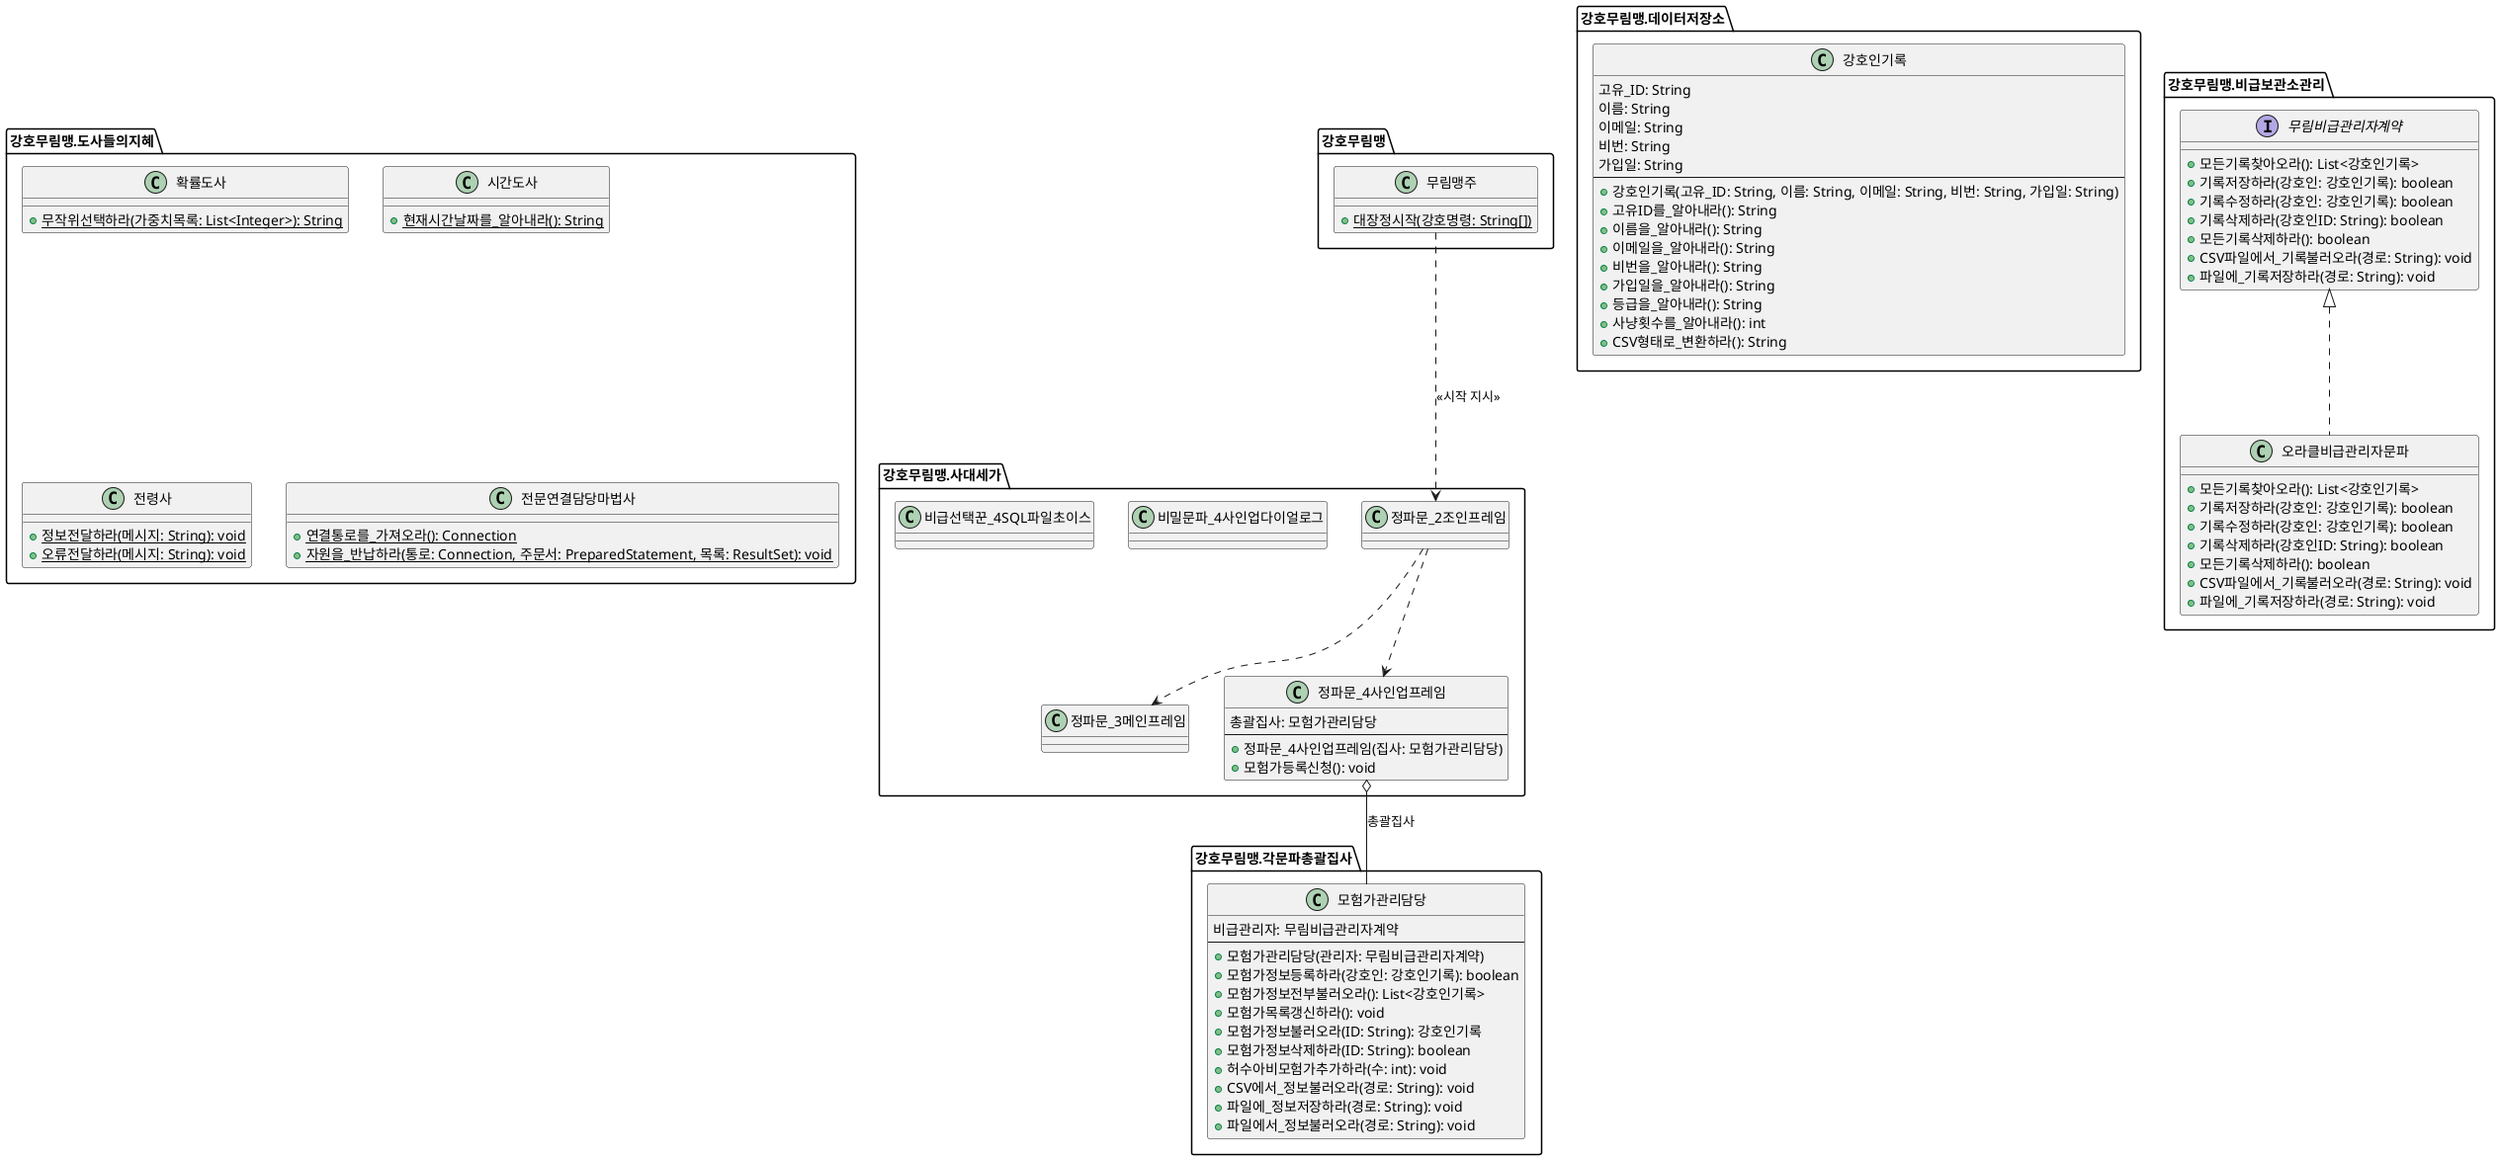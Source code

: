 @startuml
'========================================================
'                  강호 무림맹 시스템 설계도
'                  (Class Diagram 재해석 PlantUML 버전)
'========================================================

' 패키지 정의 (namespace와 유사)
package "강호무림맹" {
    class 무림맹주 {
        + {static} 대장정시작(강호명령: String[])
    }
}

package "강호무림맹.사대세가" as ui {
    class 정파문_2조인프레임 {
    }

    class 정파문_3메인프레임 {
    }

    class 정파문_4사인업프레임 {
        총괄집사: 모험가관리담당
        --
        + 정파문_4사인업프레임(집사: 모험가관리담당)
        + 모험가등록신청(): void
    }

    class 비밀문파_4사인업다이얼로그 {
    }

    class 비급선택꾼_4SQL파일초이스 {
    }
}

package "강호무림맹.각문파총괄집사" as service {
    class 모험가관리담당 {
        비급관리자: 무림비급관리자계약
        --
        + 모험가관리담당(관리자: 무림비급관리자계약)
        + 모험가정보등록하라(강호인: 강호인기록): boolean
        + 모험가정보전부불러오라(): List<강호인기록>
        + 모험가목록갱신하라(): void
        + 모험가정보불러오라(ID: String): 강호인기록
        + 모험가정보삭제하라(ID: String): boolean
        + 허수아비모험가추가하라(수: int): void
        + CSV에서_정보불러오라(경로: String): void
        + 파일에_정보저장하라(경로: String): void
        + 파일에서_정보불러오라(경로: String): void
    }
}

package "강호무림맹.데이터저장소" as dto {
    class 강호인기록 {
        고유_ID: String
        이름: String
        이메일: String
        비번: String
        가입일: String
        --
        + 강호인기록(고유_ID: String, 이름: String, 이메일: String, 비번: String, 가입일: String)
        + 고유ID를_알아내라(): String
        + 이름을_알아내라(): String
        + 이메일을_알아내라(): String
        + 비번을_알아내라(): String
        + 가입일을_알아내라(): String
        + 등급을_알아내라(): String
        + 사냥횟수를_알아내라(): int
        + CSV형태로_변환하라(): String
    }
}

package "강호무림맹.도사들의지혜" as util {
    class 확률도사 {
        + {static} 무작위선택하라(가중치목록: List<Integer>): String
    }

    class 시간도사 {
        + {static} 현재시간날짜를_알아내라(): String
    }

    class 전령사 {
        + {static} 정보전달하라(메시지: String): void
        + {static} 오류전달하라(메시지: String): void
    }

    class 전문연결담당마법사 {
        + {static} 연결통로를_가져오라(): Connection
        + {static} 자원을_반납하라(통로: Connection, 주문서: PreparedStatement, 목록: ResultSet): void
    }
}

package "강호무림맹.비급보관소관리" as dao {
    interface 무림비급관리자계약 {
        + 모든기록찾아오라(): List<강호인기록>
        + 기록저장하라(강호인: 강호인기록): boolean
        + 기록수정하라(강호인: 강호인기록): boolean
        + 기록삭제하라(강호인ID: String): boolean
        + 모든기록삭제하라(): boolean
        + CSV파일에서_기록불러오라(경로: String): void
        + 파일에_기록저장하라(경로: String): void
    }

    class 오라클비급관리자문파 implements 무림비급관리자계약 {
        + 모든기록찾아오라(): List<강호인기록>
        + 기록저장하라(강호인: 강호인기록): boolean
        + 기록수정하라(강호인: 강호인기록): boolean
        + 기록삭제하라(강호인ID: String): boolean
        + 모든기록삭제하라(): boolean
        + CSV파일에서_기록불러오라(경로: String): void
        + 파일에_기록저장하라(경로: String): void
    }
}

'========================================================
'                  클래스 간의 관계 (RelationShips)
'========================================================

' 의존 관계 (Dependency)
무림맹주 ..> ui.정파문_2조인프레임 : <<시작 지시>>

' 의존 관계
ui.정파문_2조인프레임 ..> ui.정파문_3메인프레임
ui.정파문_2조인프레임 ..> ui.정파문_4사인업프레임

' 집약 관계 (Aggregation) - UI가 Service를 '참조'하지만, Service가 UI의 생명주기에 종속적이지 않음
ui.정파문_4사인업프레임 o-- 모험가관리담당 : 총괄집사

' 의존 관계 - Service가 DTO를 사용